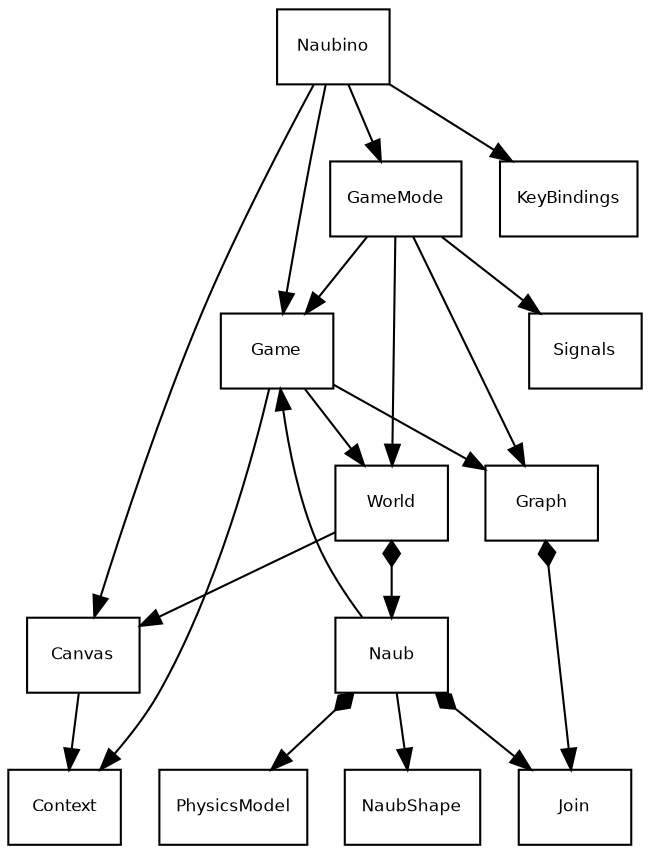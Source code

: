 digraph G {
  fontname = "Bitstream Vera Sans"
  fontsize = 8

  node [
    fontname = "Bitstream Vera Sans"
    fontsize = 8
    shape = "record"
  ]
  edge [
    fontname = "Bitstream Vera Sans"
    fontsize = 8
    arrowhead = "normal"
    arrowtail  = "none"
    dir = "both"
  ]

  Naubino [
    label="{Naubino}"
  ]


  Game[
    label="{Game}"
  ]
  
  Canvas[
    label="{Canvas}"
  ]

  Ctx[
    label="{Context}"
  ]
  
  KeyBindings[
    label="{KeyBindings}"
  ]

  Signals[
    label="{Signals}"
  ]

  World[
    label="{World}"
  ]

  GameMode[
    label="{GameMode}"
  ]

  The_Graph[
    label="{Graph}"
  ]

  Naub[
    label="{Naub}"
  ]

  NaubShape[
    label="{NaubShape}"
  ]

  //NaubBall[
  //  label="{NaubBall}"
  //]

  Physics[
    label="{PhysicsModel}"
  ]

 Naubino -> Game 
 Naubino -> Canvas
 Naubino -> KeyBindings
 Naubino -> GameMode

 Game -> World
 Game -> The_Graph
 Game -> Ctx

 The_Graph -> Join [arrowtail = "diamond" ]
 Canvas -> Ctx

 GameMode -> Game
 GameMode -> The_Graph
 GameMode -> World
 GameMode -> Signals

 World -> Naub [arrowtail = "diamond" ]
 World -> Canvas

 Naub -> NaubShape
 Naub -> Game
 Naub -> Physics [arrowtail = "diamond" ]

 //NaubShape -> NaubBall
 Naub -> Join [arrowtail = "diamond" ]



}
